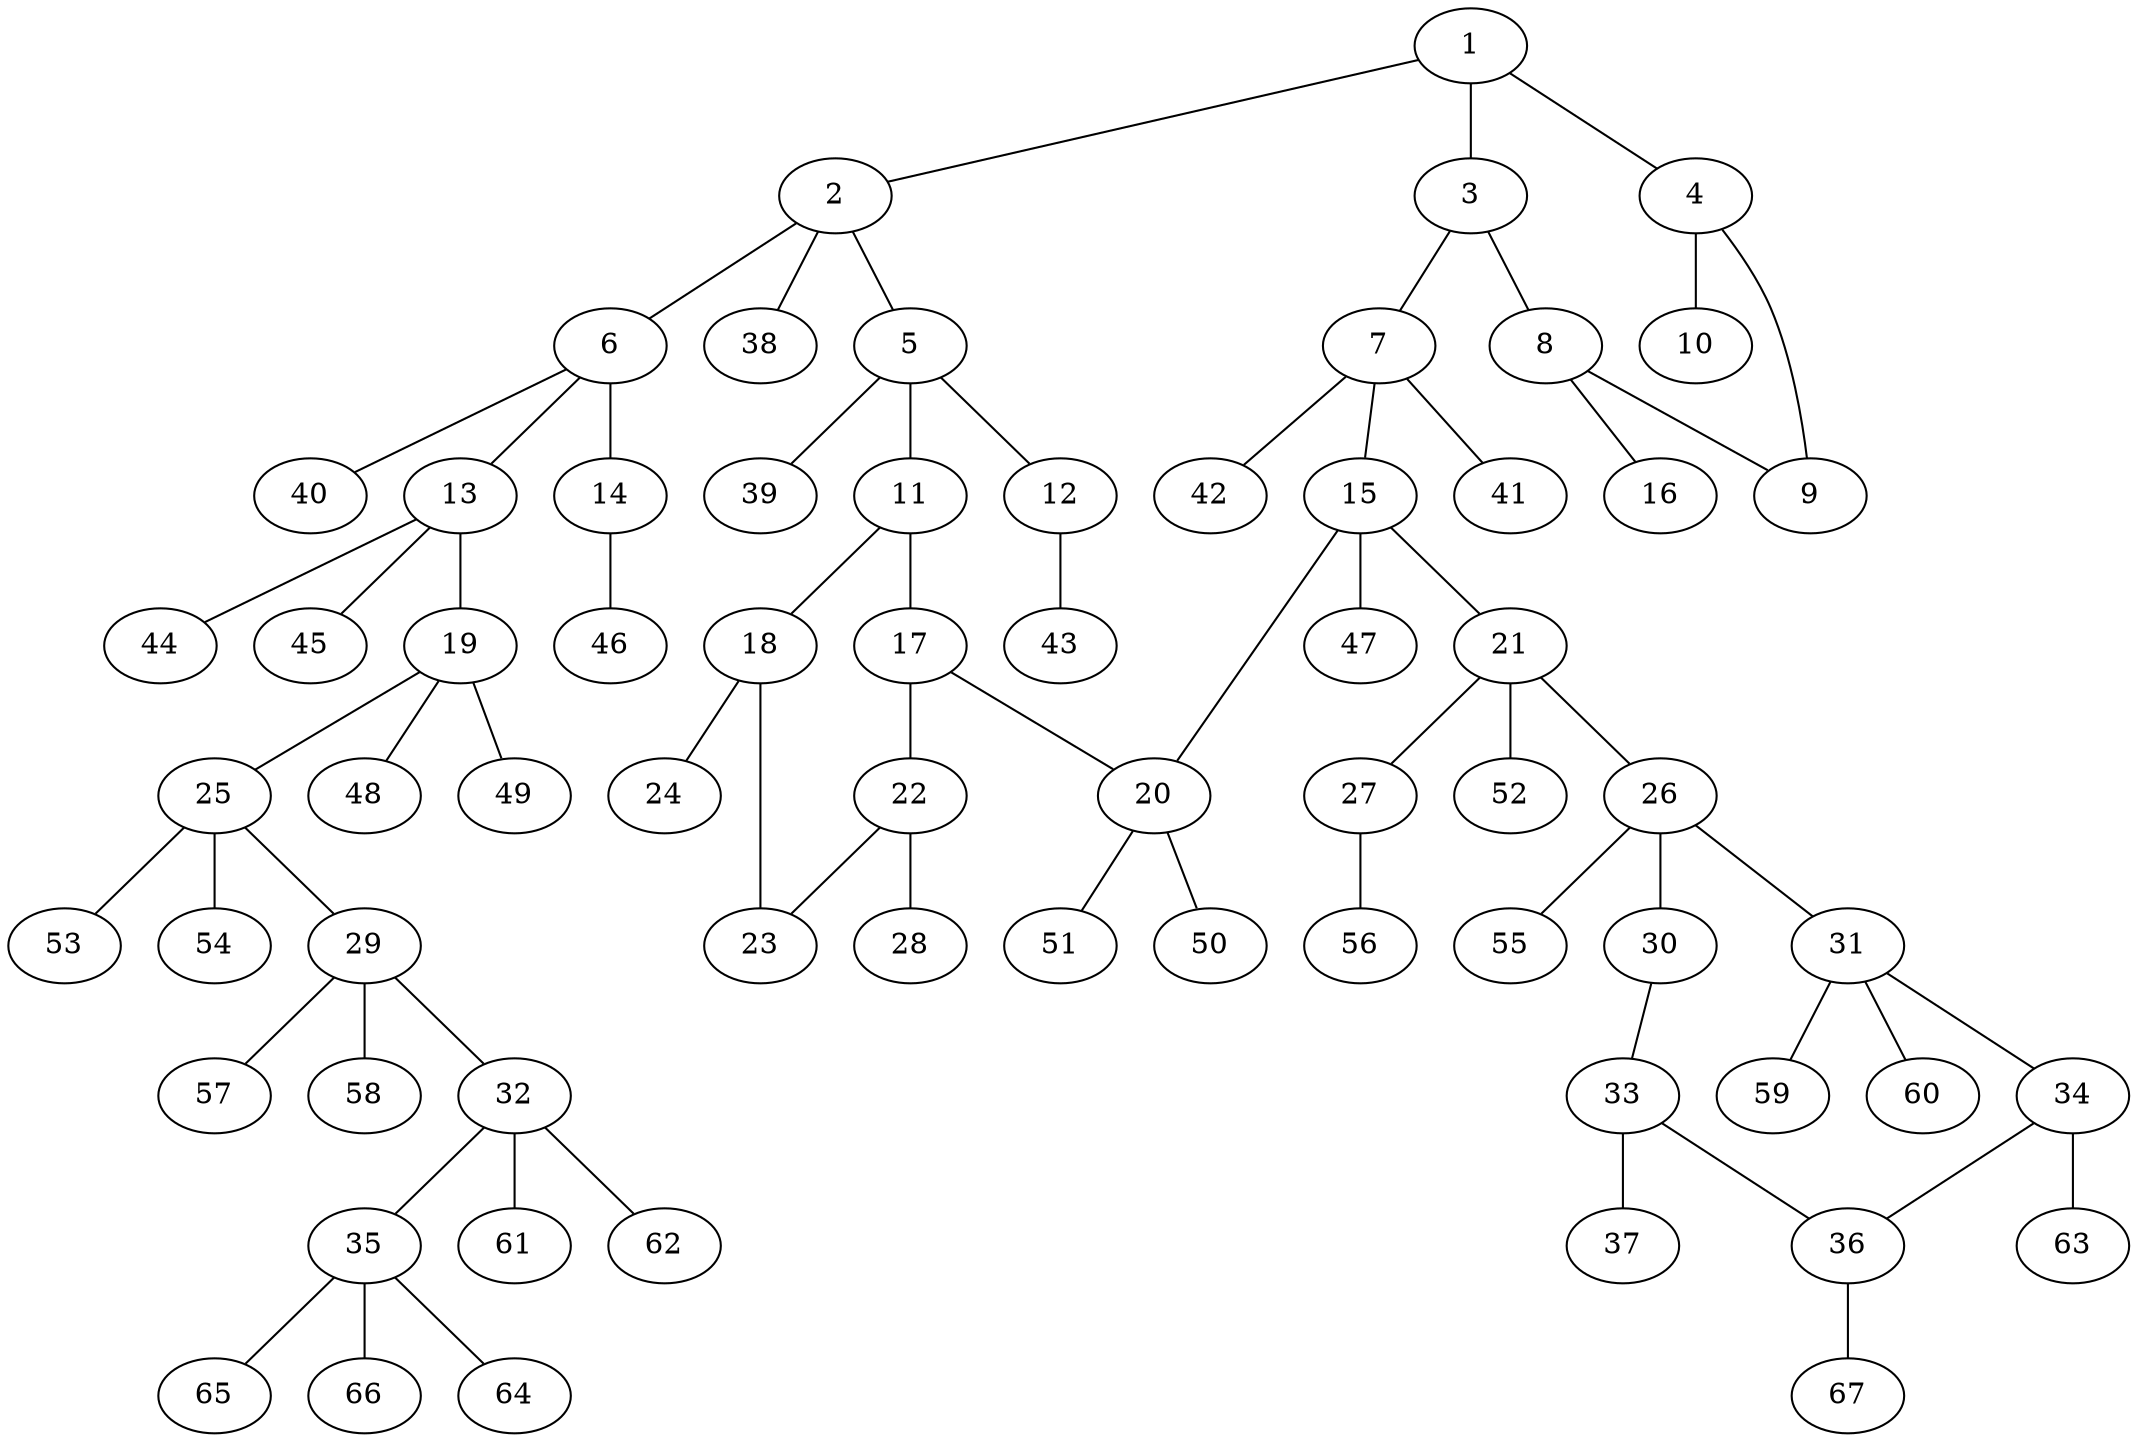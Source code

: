 graph molecule_4059 {
	1	 [chem=C];
	2	 [chem=C];
	1 -- 2	 [valence=1];
	3	 [chem=C];
	1 -- 3	 [valence=2];
	4	 [chem=C];
	1 -- 4	 [valence=1];
	5	 [chem=C];
	2 -- 5	 [valence=1];
	6	 [chem=C];
	2 -- 6	 [valence=1];
	38	 [chem=H];
	2 -- 38	 [valence=1];
	7	 [chem=C];
	3 -- 7	 [valence=1];
	8	 [chem=C];
	3 -- 8	 [valence=1];
	9	 [chem=O];
	4 -- 9	 [valence=1];
	10	 [chem=O];
	4 -- 10	 [valence=2];
	11	 [chem=C];
	5 -- 11	 [valence=1];
	12	 [chem=O];
	5 -- 12	 [valence=1];
	39	 [chem=H];
	5 -- 39	 [valence=1];
	13	 [chem=C];
	6 -- 13	 [valence=1];
	14	 [chem=O];
	6 -- 14	 [valence=1];
	40	 [chem=H];
	6 -- 40	 [valence=1];
	15	 [chem=C];
	7 -- 15	 [valence=1];
	41	 [chem=H];
	7 -- 41	 [valence=1];
	42	 [chem=H];
	7 -- 42	 [valence=1];
	8 -- 9	 [valence=1];
	16	 [chem=O];
	8 -- 16	 [valence=2];
	17	 [chem=C];
	11 -- 17	 [valence=2];
	18	 [chem=C];
	11 -- 18	 [valence=1];
	43	 [chem=H];
	12 -- 43	 [valence=1];
	19	 [chem=C];
	13 -- 19	 [valence=1];
	44	 [chem=H];
	13 -- 44	 [valence=1];
	45	 [chem=H];
	13 -- 45	 [valence=1];
	46	 [chem=H];
	14 -- 46	 [valence=1];
	20	 [chem=C];
	15 -- 20	 [valence=1];
	21	 [chem=C];
	15 -- 21	 [valence=1];
	47	 [chem=H];
	15 -- 47	 [valence=1];
	17 -- 20	 [valence=1];
	22	 [chem=C];
	17 -- 22	 [valence=1];
	23	 [chem=O];
	18 -- 23	 [valence=1];
	24	 [chem=O];
	18 -- 24	 [valence=2];
	25	 [chem=C];
	19 -- 25	 [valence=1];
	48	 [chem=H];
	19 -- 48	 [valence=1];
	49	 [chem=H];
	19 -- 49	 [valence=1];
	50	 [chem=H];
	20 -- 50	 [valence=1];
	51	 [chem=H];
	20 -- 51	 [valence=1];
	26	 [chem=C];
	21 -- 26	 [valence=1];
	27	 [chem=O];
	21 -- 27	 [valence=1];
	52	 [chem=H];
	21 -- 52	 [valence=1];
	22 -- 23	 [valence=1];
	28	 [chem=O];
	22 -- 28	 [valence=2];
	29	 [chem=C];
	25 -- 29	 [valence=1];
	53	 [chem=H];
	25 -- 53	 [valence=1];
	54	 [chem=H];
	25 -- 54	 [valence=1];
	30	 [chem=O];
	26 -- 30	 [valence=1];
	31	 [chem=C];
	26 -- 31	 [valence=1];
	55	 [chem=H];
	26 -- 55	 [valence=1];
	56	 [chem=H];
	27 -- 56	 [valence=1];
	32	 [chem=C];
	29 -- 32	 [valence=1];
	57	 [chem=H];
	29 -- 57	 [valence=1];
	58	 [chem=H];
	29 -- 58	 [valence=1];
	33	 [chem=C];
	30 -- 33	 [valence=1];
	34	 [chem=C];
	31 -- 34	 [valence=1];
	59	 [chem=H];
	31 -- 59	 [valence=1];
	60	 [chem=H];
	31 -- 60	 [valence=1];
	35	 [chem=C];
	32 -- 35	 [valence=1];
	61	 [chem=H];
	32 -- 61	 [valence=1];
	62	 [chem=H];
	32 -- 62	 [valence=1];
	36	 [chem=C];
	33 -- 36	 [valence=1];
	37	 [chem=O];
	33 -- 37	 [valence=2];
	34 -- 36	 [valence=2];
	63	 [chem=H];
	34 -- 63	 [valence=1];
	64	 [chem=H];
	35 -- 64	 [valence=1];
	65	 [chem=H];
	35 -- 65	 [valence=1];
	66	 [chem=H];
	35 -- 66	 [valence=1];
	67	 [chem=H];
	36 -- 67	 [valence=1];
}
